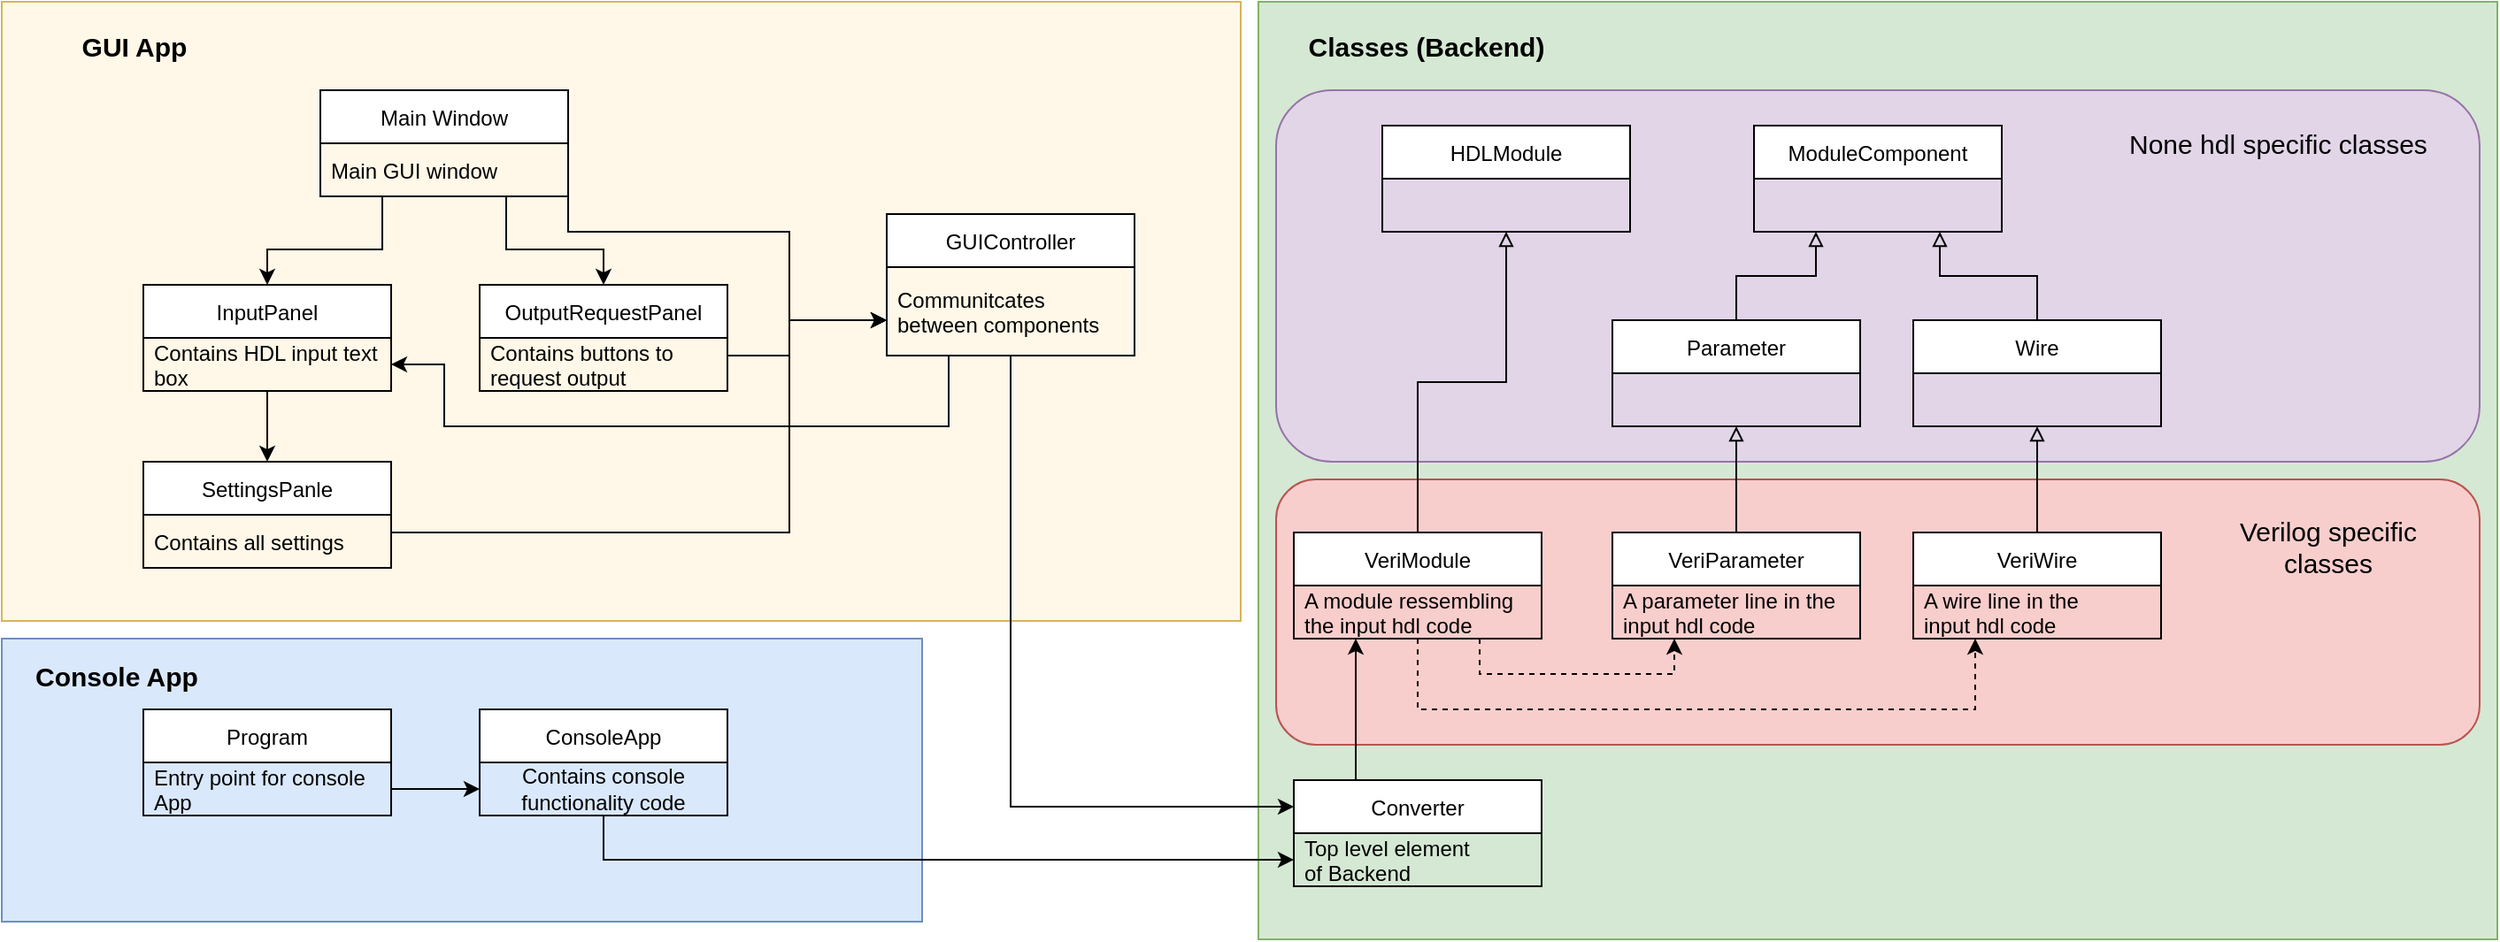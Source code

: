 <mxfile version="17.4.0" type="device"><diagram id="C5RBs43oDa-KdzZeNtuy" name="Page-1"><mxGraphModel dx="1420" dy="329" grid="1" gridSize="10" guides="1" tooltips="1" connect="1" arrows="1" fold="1" page="1" pageScale="1" pageWidth="827" pageHeight="1169" math="0" shadow="0"><root><mxCell id="WIyWlLk6GJQsqaUBKTNV-0"/><mxCell id="WIyWlLk6GJQsqaUBKTNV-1" parent="WIyWlLk6GJQsqaUBKTNV-0"/><mxCell id="b0afRcyMOhpuASaI0B8D-64" value="" style="rounded=0;whiteSpace=wrap;html=1;fillColor=#d5e8d4;strokeColor=#82b366;" vertex="1" parent="WIyWlLk6GJQsqaUBKTNV-1"><mxGeometry x="620" y="60" width="700" height="530" as="geometry"/></mxCell><mxCell id="b0afRcyMOhpuASaI0B8D-69" value="" style="rounded=1;whiteSpace=wrap;html=1;fontSize=15;strokeWidth=1;fillColor=#e1d5e7;strokeColor=#9673a6;" vertex="1" parent="WIyWlLk6GJQsqaUBKTNV-1"><mxGeometry x="630" y="110" width="680" height="210" as="geometry"/></mxCell><mxCell id="b0afRcyMOhpuASaI0B8D-68" value="" style="rounded=1;whiteSpace=wrap;html=1;fontSize=15;strokeWidth=1;fillColor=#f8cecc;strokeColor=#b85450;" vertex="1" parent="WIyWlLk6GJQsqaUBKTNV-1"><mxGeometry x="630" y="330" width="680" height="150" as="geometry"/></mxCell><mxCell id="b0afRcyMOhpuASaI0B8D-63" value="" style="rounded=0;whiteSpace=wrap;html=1;fillColor=#dae8fc;strokeColor=#6c8ebf;" vertex="1" parent="WIyWlLk6GJQsqaUBKTNV-1"><mxGeometry x="-90" y="420" width="520" height="160" as="geometry"/></mxCell><mxCell id="b0afRcyMOhpuASaI0B8D-62" value="" style="rounded=0;whiteSpace=wrap;html=1;fillColor=#FFF8E8;strokeColor=#d6b656;" vertex="1" parent="WIyWlLk6GJQsqaUBKTNV-1"><mxGeometry x="-90" y="60" width="700" height="350" as="geometry"/></mxCell><mxCell id="b0afRcyMOhpuASaI0B8D-9" style="edgeStyle=orthogonalEdgeStyle;rounded=0;orthogonalLoop=1;jettySize=auto;html=1;exitX=0.25;exitY=1;exitDx=0;exitDy=0;entryX=0.5;entryY=0;entryDx=0;entryDy=0;" edge="1" parent="WIyWlLk6GJQsqaUBKTNV-1" source="b0afRcyMOhpuASaI0B8D-0" target="b0afRcyMOhpuASaI0B8D-4"><mxGeometry relative="1" as="geometry"><Array as="points"><mxPoint x="125" y="200"/><mxPoint x="60" y="200"/></Array></mxGeometry></mxCell><mxCell id="b0afRcyMOhpuASaI0B8D-10" style="edgeStyle=orthogonalEdgeStyle;rounded=0;orthogonalLoop=1;jettySize=auto;html=1;exitX=0.75;exitY=1;exitDx=0;exitDy=0;entryX=0.5;entryY=0;entryDx=0;entryDy=0;" edge="1" parent="WIyWlLk6GJQsqaUBKTNV-1" source="b0afRcyMOhpuASaI0B8D-0" target="b0afRcyMOhpuASaI0B8D-8"><mxGeometry relative="1" as="geometry"><Array as="points"><mxPoint x="195" y="200"/><mxPoint x="250" y="200"/></Array></mxGeometry></mxCell><mxCell id="b0afRcyMOhpuASaI0B8D-13" style="edgeStyle=orthogonalEdgeStyle;rounded=0;orthogonalLoop=1;jettySize=auto;html=1;exitX=1;exitY=0.5;exitDx=0;exitDy=0;entryX=0;entryY=0.75;entryDx=0;entryDy=0;" edge="1" parent="WIyWlLk6GJQsqaUBKTNV-1" source="b0afRcyMOhpuASaI0B8D-0" target="b0afRcyMOhpuASaI0B8D-11"><mxGeometry relative="1" as="geometry"><Array as="points"><mxPoint x="230" y="190"/><mxPoint x="355" y="190"/><mxPoint x="355" y="240"/></Array></mxGeometry></mxCell><mxCell id="b0afRcyMOhpuASaI0B8D-0" value="Main Window" style="swimlane;fontStyle=0;childLayout=stackLayout;horizontal=1;startSize=30;horizontalStack=0;resizeParent=1;resizeParentMax=0;resizeLast=0;collapsible=1;marginBottom=0;" vertex="1" parent="WIyWlLk6GJQsqaUBKTNV-1"><mxGeometry x="90" y="110" width="140" height="60" as="geometry"/></mxCell><mxCell id="b0afRcyMOhpuASaI0B8D-46" value="Main GUI window" style="text;strokeColor=none;fillColor=none;align=left;verticalAlign=middle;spacingLeft=4;spacingRight=4;overflow=hidden;points=[[0,0.5],[1,0.5]];portConstraint=eastwest;rotatable=0;" vertex="1" parent="b0afRcyMOhpuASaI0B8D-0"><mxGeometry y="30" width="140" height="30" as="geometry"/></mxCell><mxCell id="b0afRcyMOhpuASaI0B8D-7" style="edgeStyle=orthogonalEdgeStyle;rounded=0;orthogonalLoop=1;jettySize=auto;html=1;exitX=0.5;exitY=1;exitDx=0;exitDy=0;entryX=0.5;entryY=0;entryDx=0;entryDy=0;" edge="1" parent="WIyWlLk6GJQsqaUBKTNV-1" source="b0afRcyMOhpuASaI0B8D-4" target="b0afRcyMOhpuASaI0B8D-5"><mxGeometry relative="1" as="geometry"/></mxCell><mxCell id="b0afRcyMOhpuASaI0B8D-4" value="InputPanel" style="swimlane;fontStyle=0;childLayout=stackLayout;horizontal=1;startSize=30;horizontalStack=0;resizeParent=1;resizeParentMax=0;resizeLast=0;collapsible=1;marginBottom=0;" vertex="1" parent="WIyWlLk6GJQsqaUBKTNV-1"><mxGeometry x="-10" y="220" width="140" height="60" as="geometry"/></mxCell><mxCell id="b0afRcyMOhpuASaI0B8D-45" value="Contains HDL input text&#10;box" style="text;strokeColor=none;fillColor=none;align=left;verticalAlign=middle;spacingLeft=4;spacingRight=4;overflow=hidden;points=[[0,0.5],[1,0.5]];portConstraint=eastwest;rotatable=0;" vertex="1" parent="b0afRcyMOhpuASaI0B8D-4"><mxGeometry y="30" width="140" height="30" as="geometry"/></mxCell><mxCell id="b0afRcyMOhpuASaI0B8D-12" style="edgeStyle=orthogonalEdgeStyle;rounded=0;orthogonalLoop=1;jettySize=auto;html=1;exitX=1;exitY=0.5;exitDx=0;exitDy=0;entryX=0;entryY=0.75;entryDx=0;entryDy=0;" edge="1" parent="WIyWlLk6GJQsqaUBKTNV-1" source="b0afRcyMOhpuASaI0B8D-5" target="b0afRcyMOhpuASaI0B8D-11"><mxGeometry relative="1" as="geometry"><Array as="points"><mxPoint x="130" y="360"/><mxPoint x="355" y="360"/><mxPoint x="355" y="240"/></Array></mxGeometry></mxCell><mxCell id="b0afRcyMOhpuASaI0B8D-5" value="SettingsPanle" style="swimlane;fontStyle=0;childLayout=stackLayout;horizontal=1;startSize=30;horizontalStack=0;resizeParent=1;resizeParentMax=0;resizeLast=0;collapsible=1;marginBottom=0;" vertex="1" parent="WIyWlLk6GJQsqaUBKTNV-1"><mxGeometry x="-10" y="320" width="140" height="60" as="geometry"/></mxCell><mxCell id="b0afRcyMOhpuASaI0B8D-48" value="Contains all settings " style="text;strokeColor=none;fillColor=none;align=left;verticalAlign=middle;spacingLeft=4;spacingRight=4;overflow=hidden;points=[[0,0.5],[1,0.5]];portConstraint=eastwest;rotatable=0;" vertex="1" parent="b0afRcyMOhpuASaI0B8D-5"><mxGeometry y="30" width="140" height="30" as="geometry"/></mxCell><mxCell id="b0afRcyMOhpuASaI0B8D-14" style="edgeStyle=orthogonalEdgeStyle;rounded=0;orthogonalLoop=1;jettySize=auto;html=1;exitX=1;exitY=0.5;exitDx=0;exitDy=0;entryX=0;entryY=0.75;entryDx=0;entryDy=0;" edge="1" parent="WIyWlLk6GJQsqaUBKTNV-1" source="b0afRcyMOhpuASaI0B8D-8" target="b0afRcyMOhpuASaI0B8D-11"><mxGeometry relative="1" as="geometry"><Array as="points"><mxPoint x="320" y="260"/><mxPoint x="355" y="260"/><mxPoint x="355" y="240"/></Array></mxGeometry></mxCell><mxCell id="b0afRcyMOhpuASaI0B8D-8" value="OutputRequestPanel" style="swimlane;fontStyle=0;childLayout=stackLayout;horizontal=1;startSize=30;horizontalStack=0;resizeParent=1;resizeParentMax=0;resizeLast=0;collapsible=1;marginBottom=0;" vertex="1" parent="WIyWlLk6GJQsqaUBKTNV-1"><mxGeometry x="180" y="220" width="140" height="60" as="geometry"/></mxCell><mxCell id="b0afRcyMOhpuASaI0B8D-47" value="Contains buttons to &#10;request output" style="text;strokeColor=none;fillColor=none;align=left;verticalAlign=middle;spacingLeft=4;spacingRight=4;overflow=hidden;points=[[0,0.5],[1,0.5]];portConstraint=eastwest;rotatable=0;" vertex="1" parent="b0afRcyMOhpuASaI0B8D-8"><mxGeometry y="30" width="140" height="30" as="geometry"/></mxCell><mxCell id="b0afRcyMOhpuASaI0B8D-55" style="edgeStyle=orthogonalEdgeStyle;rounded=0;orthogonalLoop=1;jettySize=auto;html=1;exitX=0.5;exitY=1;exitDx=0;exitDy=0;entryX=0;entryY=0.25;entryDx=0;entryDy=0;endArrow=classic;endFill=1;" edge="1" parent="WIyWlLk6GJQsqaUBKTNV-1" source="b0afRcyMOhpuASaI0B8D-11" target="b0afRcyMOhpuASaI0B8D-18"><mxGeometry relative="1" as="geometry"/></mxCell><mxCell id="b0afRcyMOhpuASaI0B8D-72" style="edgeStyle=orthogonalEdgeStyle;rounded=0;orthogonalLoop=1;jettySize=auto;html=1;exitX=0.25;exitY=1;exitDx=0;exitDy=0;fontSize=15;endArrow=classic;endFill=1;entryX=1;entryY=0.5;entryDx=0;entryDy=0;" edge="1" parent="WIyWlLk6GJQsqaUBKTNV-1" source="b0afRcyMOhpuASaI0B8D-11" target="b0afRcyMOhpuASaI0B8D-45"><mxGeometry relative="1" as="geometry"><Array as="points"><mxPoint x="445" y="300"/><mxPoint x="160" y="300"/><mxPoint x="160" y="265"/></Array></mxGeometry></mxCell><mxCell id="b0afRcyMOhpuASaI0B8D-11" value="GUIController" style="swimlane;fontStyle=0;childLayout=stackLayout;horizontal=1;startSize=30;horizontalStack=0;resizeParent=1;resizeParentMax=0;resizeLast=0;collapsible=1;marginBottom=0;" vertex="1" parent="WIyWlLk6GJQsqaUBKTNV-1"><mxGeometry x="410" y="180" width="140" height="80" as="geometry"/></mxCell><mxCell id="b0afRcyMOhpuASaI0B8D-51" value="Communitcates &#10;between components" style="text;strokeColor=none;fillColor=none;align=left;verticalAlign=middle;spacingLeft=4;spacingRight=4;overflow=hidden;points=[[0,0.5],[1,0.5]];portConstraint=eastwest;rotatable=0;" vertex="1" parent="b0afRcyMOhpuASaI0B8D-11"><mxGeometry y="30" width="140" height="50" as="geometry"/></mxCell><mxCell id="b0afRcyMOhpuASaI0B8D-17" style="edgeStyle=orthogonalEdgeStyle;rounded=0;orthogonalLoop=1;jettySize=auto;html=1;exitX=1;exitY=0.75;exitDx=0;exitDy=0;entryX=0;entryY=0.75;entryDx=0;entryDy=0;" edge="1" parent="WIyWlLk6GJQsqaUBKTNV-1" source="b0afRcyMOhpuASaI0B8D-15" target="b0afRcyMOhpuASaI0B8D-16"><mxGeometry relative="1" as="geometry"/></mxCell><mxCell id="b0afRcyMOhpuASaI0B8D-15" value="Program" style="swimlane;fontStyle=0;childLayout=stackLayout;horizontal=1;startSize=30;horizontalStack=0;resizeParent=1;resizeParentMax=0;resizeLast=0;collapsible=1;marginBottom=0;" vertex="1" parent="WIyWlLk6GJQsqaUBKTNV-1"><mxGeometry x="-10" y="460" width="140" height="60" as="geometry"/></mxCell><mxCell id="b0afRcyMOhpuASaI0B8D-49" value="Entry point for console &#10;App" style="text;strokeColor=none;fillColor=none;align=left;verticalAlign=middle;spacingLeft=4;spacingRight=4;overflow=hidden;points=[[0,0.5],[1,0.5]];portConstraint=eastwest;rotatable=0;" vertex="1" parent="b0afRcyMOhpuASaI0B8D-15"><mxGeometry y="30" width="140" height="30" as="geometry"/></mxCell><mxCell id="b0afRcyMOhpuASaI0B8D-16" value="ConsoleApp" style="swimlane;fontStyle=0;childLayout=stackLayout;horizontal=1;startSize=30;horizontalStack=0;resizeParent=1;resizeParentMax=0;resizeLast=0;collapsible=1;marginBottom=0;" vertex="1" parent="WIyWlLk6GJQsqaUBKTNV-1"><mxGeometry x="180" y="460" width="140" height="60" as="geometry"/></mxCell><mxCell id="b0afRcyMOhpuASaI0B8D-50" value="Contains console functionality code" style="text;html=1;strokeColor=none;fillColor=none;align=center;verticalAlign=middle;whiteSpace=wrap;rounded=0;" vertex="1" parent="b0afRcyMOhpuASaI0B8D-16"><mxGeometry y="30" width="140" height="30" as="geometry"/></mxCell><mxCell id="b0afRcyMOhpuASaI0B8D-52" style="edgeStyle=orthogonalEdgeStyle;rounded=0;orthogonalLoop=1;jettySize=auto;html=1;exitX=0.25;exitY=0;exitDx=0;exitDy=0;entryX=0.25;entryY=1;entryDx=0;entryDy=0;endArrow=classic;endFill=1;" edge="1" parent="WIyWlLk6GJQsqaUBKTNV-1" source="b0afRcyMOhpuASaI0B8D-18" target="b0afRcyMOhpuASaI0B8D-26"><mxGeometry relative="1" as="geometry"/></mxCell><mxCell id="b0afRcyMOhpuASaI0B8D-18" value="Converter" style="swimlane;fontStyle=0;childLayout=stackLayout;horizontal=1;startSize=30;horizontalStack=0;resizeParent=1;resizeParentMax=0;resizeLast=0;collapsible=1;marginBottom=0;" vertex="1" parent="WIyWlLk6GJQsqaUBKTNV-1"><mxGeometry x="640" y="500" width="140" height="60" as="geometry"/></mxCell><mxCell id="b0afRcyMOhpuASaI0B8D-57" value="Top level element &#10;of Backend" style="text;strokeColor=none;fillColor=none;align=left;verticalAlign=middle;spacingLeft=4;spacingRight=4;overflow=hidden;points=[[0,0.5],[1,0.5]];portConstraint=eastwest;rotatable=0;" vertex="1" parent="b0afRcyMOhpuASaI0B8D-18"><mxGeometry y="30" width="140" height="30" as="geometry"/></mxCell><mxCell id="b0afRcyMOhpuASaI0B8D-21" value="HDLModule" style="swimlane;fontStyle=0;childLayout=stackLayout;horizontal=1;startSize=30;horizontalStack=0;resizeParent=1;resizeParentMax=0;resizeLast=0;collapsible=1;marginBottom=0;" vertex="1" parent="WIyWlLk6GJQsqaUBKTNV-1"><mxGeometry x="690" y="130" width="140" height="60" as="geometry"/></mxCell><mxCell id="b0afRcyMOhpuASaI0B8D-22" value="ModuleComponent" style="swimlane;fontStyle=0;childLayout=stackLayout;horizontal=1;startSize=30;horizontalStack=0;resizeParent=1;resizeParentMax=0;resizeLast=0;collapsible=1;marginBottom=0;" vertex="1" parent="WIyWlLk6GJQsqaUBKTNV-1"><mxGeometry x="900" y="130" width="140" height="60" as="geometry"/></mxCell><mxCell id="b0afRcyMOhpuASaI0B8D-37" style="edgeStyle=orthogonalEdgeStyle;rounded=0;orthogonalLoop=1;jettySize=auto;html=1;exitX=0.5;exitY=0;exitDx=0;exitDy=0;entryX=0.25;entryY=1;entryDx=0;entryDy=0;endArrow=block;endFill=0;" edge="1" parent="WIyWlLk6GJQsqaUBKTNV-1" source="b0afRcyMOhpuASaI0B8D-23" target="b0afRcyMOhpuASaI0B8D-22"><mxGeometry relative="1" as="geometry"/></mxCell><mxCell id="b0afRcyMOhpuASaI0B8D-23" value="Parameter" style="swimlane;fontStyle=0;childLayout=stackLayout;horizontal=1;startSize=30;horizontalStack=0;resizeParent=1;resizeParentMax=0;resizeLast=0;collapsible=1;marginBottom=0;" vertex="1" parent="WIyWlLk6GJQsqaUBKTNV-1"><mxGeometry x="820" y="240" width="140" height="60" as="geometry"/></mxCell><mxCell id="b0afRcyMOhpuASaI0B8D-36" style="edgeStyle=orthogonalEdgeStyle;rounded=0;orthogonalLoop=1;jettySize=auto;html=1;exitX=0.5;exitY=0;exitDx=0;exitDy=0;entryX=0.75;entryY=1;entryDx=0;entryDy=0;endArrow=block;endFill=0;" edge="1" parent="WIyWlLk6GJQsqaUBKTNV-1" source="b0afRcyMOhpuASaI0B8D-24" target="b0afRcyMOhpuASaI0B8D-22"><mxGeometry relative="1" as="geometry"/></mxCell><mxCell id="b0afRcyMOhpuASaI0B8D-24" value="Wire" style="swimlane;fontStyle=0;childLayout=stackLayout;horizontal=1;startSize=30;horizontalStack=0;resizeParent=1;resizeParentMax=0;resizeLast=0;collapsible=1;marginBottom=0;" vertex="1" parent="WIyWlLk6GJQsqaUBKTNV-1"><mxGeometry x="990" y="240" width="140" height="60" as="geometry"/></mxCell><mxCell id="b0afRcyMOhpuASaI0B8D-31" style="edgeStyle=orthogonalEdgeStyle;rounded=0;orthogonalLoop=1;jettySize=auto;html=1;exitX=0.75;exitY=1;exitDx=0;exitDy=0;entryX=0.25;entryY=1;entryDx=0;entryDy=0;dashed=1;" edge="1" parent="WIyWlLk6GJQsqaUBKTNV-1" source="b0afRcyMOhpuASaI0B8D-26" target="b0afRcyMOhpuASaI0B8D-27"><mxGeometry relative="1" as="geometry"/></mxCell><mxCell id="b0afRcyMOhpuASaI0B8D-32" style="edgeStyle=orthogonalEdgeStyle;rounded=0;orthogonalLoop=1;jettySize=auto;html=1;exitX=0.5;exitY=1;exitDx=0;exitDy=0;entryX=0.25;entryY=1;entryDx=0;entryDy=0;dashed=1;" edge="1" parent="WIyWlLk6GJQsqaUBKTNV-1" source="b0afRcyMOhpuASaI0B8D-26" target="b0afRcyMOhpuASaI0B8D-28"><mxGeometry relative="1" as="geometry"><Array as="points"><mxPoint x="710" y="460"/><mxPoint x="1025" y="460"/></Array></mxGeometry></mxCell><mxCell id="b0afRcyMOhpuASaI0B8D-38" style="edgeStyle=orthogonalEdgeStyle;rounded=0;orthogonalLoop=1;jettySize=auto;html=1;exitX=0.5;exitY=0;exitDx=0;exitDy=0;entryX=0.5;entryY=1;entryDx=0;entryDy=0;endArrow=block;endFill=0;" edge="1" parent="WIyWlLk6GJQsqaUBKTNV-1" source="b0afRcyMOhpuASaI0B8D-26" target="b0afRcyMOhpuASaI0B8D-21"><mxGeometry relative="1" as="geometry"/></mxCell><mxCell id="b0afRcyMOhpuASaI0B8D-26" value="VeriModule" style="swimlane;fontStyle=0;childLayout=stackLayout;horizontal=1;startSize=30;horizontalStack=0;resizeParent=1;resizeParentMax=0;resizeLast=0;collapsible=1;marginBottom=0;" vertex="1" parent="WIyWlLk6GJQsqaUBKTNV-1"><mxGeometry x="640" y="360" width="140" height="60" as="geometry"/></mxCell><mxCell id="b0afRcyMOhpuASaI0B8D-58" value="A module ressembling &#10;the input hdl code" style="text;strokeColor=none;fillColor=none;align=left;verticalAlign=middle;spacingLeft=4;spacingRight=4;overflow=hidden;points=[[0,0.5],[1,0.5]];portConstraint=eastwest;rotatable=0;" vertex="1" parent="b0afRcyMOhpuASaI0B8D-26"><mxGeometry y="30" width="140" height="30" as="geometry"/></mxCell><mxCell id="b0afRcyMOhpuASaI0B8D-34" style="edgeStyle=orthogonalEdgeStyle;rounded=0;orthogonalLoop=1;jettySize=auto;html=1;exitX=0.5;exitY=0;exitDx=0;exitDy=0;entryX=0.5;entryY=1;entryDx=0;entryDy=0;endArrow=block;endFill=0;" edge="1" parent="WIyWlLk6GJQsqaUBKTNV-1" source="b0afRcyMOhpuASaI0B8D-27" target="b0afRcyMOhpuASaI0B8D-23"><mxGeometry relative="1" as="geometry"/></mxCell><mxCell id="b0afRcyMOhpuASaI0B8D-27" value="VeriParameter" style="swimlane;fontStyle=0;childLayout=stackLayout;horizontal=1;startSize=30;horizontalStack=0;resizeParent=1;resizeParentMax=0;resizeLast=0;collapsible=1;marginBottom=0;" vertex="1" parent="WIyWlLk6GJQsqaUBKTNV-1"><mxGeometry x="820" y="360" width="140" height="60" as="geometry"/></mxCell><mxCell id="b0afRcyMOhpuASaI0B8D-59" value="A parameter line in the &#10;input hdl code" style="text;strokeColor=none;fillColor=none;align=left;verticalAlign=middle;spacingLeft=4;spacingRight=4;overflow=hidden;points=[[0,0.5],[1,0.5]];portConstraint=eastwest;rotatable=0;" vertex="1" parent="b0afRcyMOhpuASaI0B8D-27"><mxGeometry y="30" width="140" height="30" as="geometry"/></mxCell><mxCell id="b0afRcyMOhpuASaI0B8D-35" style="edgeStyle=orthogonalEdgeStyle;rounded=0;orthogonalLoop=1;jettySize=auto;html=1;exitX=0.5;exitY=0;exitDx=0;exitDy=0;entryX=0.5;entryY=1;entryDx=0;entryDy=0;endArrow=block;endFill=0;" edge="1" parent="WIyWlLk6GJQsqaUBKTNV-1" source="b0afRcyMOhpuASaI0B8D-28" target="b0afRcyMOhpuASaI0B8D-24"><mxGeometry relative="1" as="geometry"/></mxCell><mxCell id="b0afRcyMOhpuASaI0B8D-28" value="VeriWire" style="swimlane;fontStyle=0;childLayout=stackLayout;horizontal=1;startSize=30;horizontalStack=0;resizeParent=1;resizeParentMax=0;resizeLast=0;collapsible=1;marginBottom=0;" vertex="1" parent="WIyWlLk6GJQsqaUBKTNV-1"><mxGeometry x="990" y="360" width="140" height="60" as="geometry"/></mxCell><mxCell id="b0afRcyMOhpuASaI0B8D-60" value="A wire line in the &#10;input hdl code" style="text;strokeColor=none;fillColor=none;align=left;verticalAlign=middle;spacingLeft=4;spacingRight=4;overflow=hidden;points=[[0,0.5],[1,0.5]];portConstraint=eastwest;rotatable=0;" vertex="1" parent="b0afRcyMOhpuASaI0B8D-28"><mxGeometry y="30" width="140" height="30" as="geometry"/></mxCell><mxCell id="b0afRcyMOhpuASaI0B8D-54" style="edgeStyle=orthogonalEdgeStyle;rounded=0;orthogonalLoop=1;jettySize=auto;html=1;exitX=0.5;exitY=1;exitDx=0;exitDy=0;entryX=0;entryY=0.75;entryDx=0;entryDy=0;endArrow=classic;endFill=1;" edge="1" parent="WIyWlLk6GJQsqaUBKTNV-1" source="b0afRcyMOhpuASaI0B8D-50" target="b0afRcyMOhpuASaI0B8D-18"><mxGeometry relative="1" as="geometry"/></mxCell><mxCell id="b0afRcyMOhpuASaI0B8D-65" value="GUI App" style="text;html=1;strokeColor=none;fillColor=none;align=center;verticalAlign=middle;whiteSpace=wrap;rounded=0;strokeWidth=1;fontStyle=1;fontSize=15;" vertex="1" parent="WIyWlLk6GJQsqaUBKTNV-1"><mxGeometry x="-80" y="70" width="130" height="30" as="geometry"/></mxCell><mxCell id="b0afRcyMOhpuASaI0B8D-66" value="Console App" style="text;html=1;strokeColor=none;fillColor=none;align=center;verticalAlign=middle;whiteSpace=wrap;rounded=0;strokeWidth=1;fontStyle=1;fontSize=15;" vertex="1" parent="WIyWlLk6GJQsqaUBKTNV-1"><mxGeometry x="-90" y="426" width="130" height="30" as="geometry"/></mxCell><mxCell id="b0afRcyMOhpuASaI0B8D-67" value="Classes (Backend)" style="text;html=1;strokeColor=none;fillColor=none;align=center;verticalAlign=middle;whiteSpace=wrap;rounded=0;strokeWidth=1;fontStyle=1;fontSize=15;" vertex="1" parent="WIyWlLk6GJQsqaUBKTNV-1"><mxGeometry x="640" y="70" width="150" height="30" as="geometry"/></mxCell><mxCell id="b0afRcyMOhpuASaI0B8D-70" value="Verilog specific classes" style="text;html=1;strokeColor=none;fillColor=none;align=center;verticalAlign=middle;whiteSpace=wrap;rounded=0;fontSize=15;" vertex="1" parent="WIyWlLk6GJQsqaUBKTNV-1"><mxGeometry x="1160" y="340" width="129" height="55" as="geometry"/></mxCell><mxCell id="b0afRcyMOhpuASaI0B8D-71" value="&lt;span style=&quot;color: rgb(0 , 0 , 0) ; font-family: &amp;#34;helvetica&amp;#34; ; font-size: 15px ; font-style: normal ; font-weight: 400 ; letter-spacing: normal ; text-align: center ; text-indent: 0px ; text-transform: none ; word-spacing: 0px ; display: inline ; float: none&quot;&gt;None hdl specific classes&lt;/span&gt;" style="text;whiteSpace=wrap;html=1;fontSize=15;labelBackgroundColor=none;" vertex="1" parent="WIyWlLk6GJQsqaUBKTNV-1"><mxGeometry x="1110" y="125" width="210" height="30" as="geometry"/></mxCell></root></mxGraphModel></diagram></mxfile>